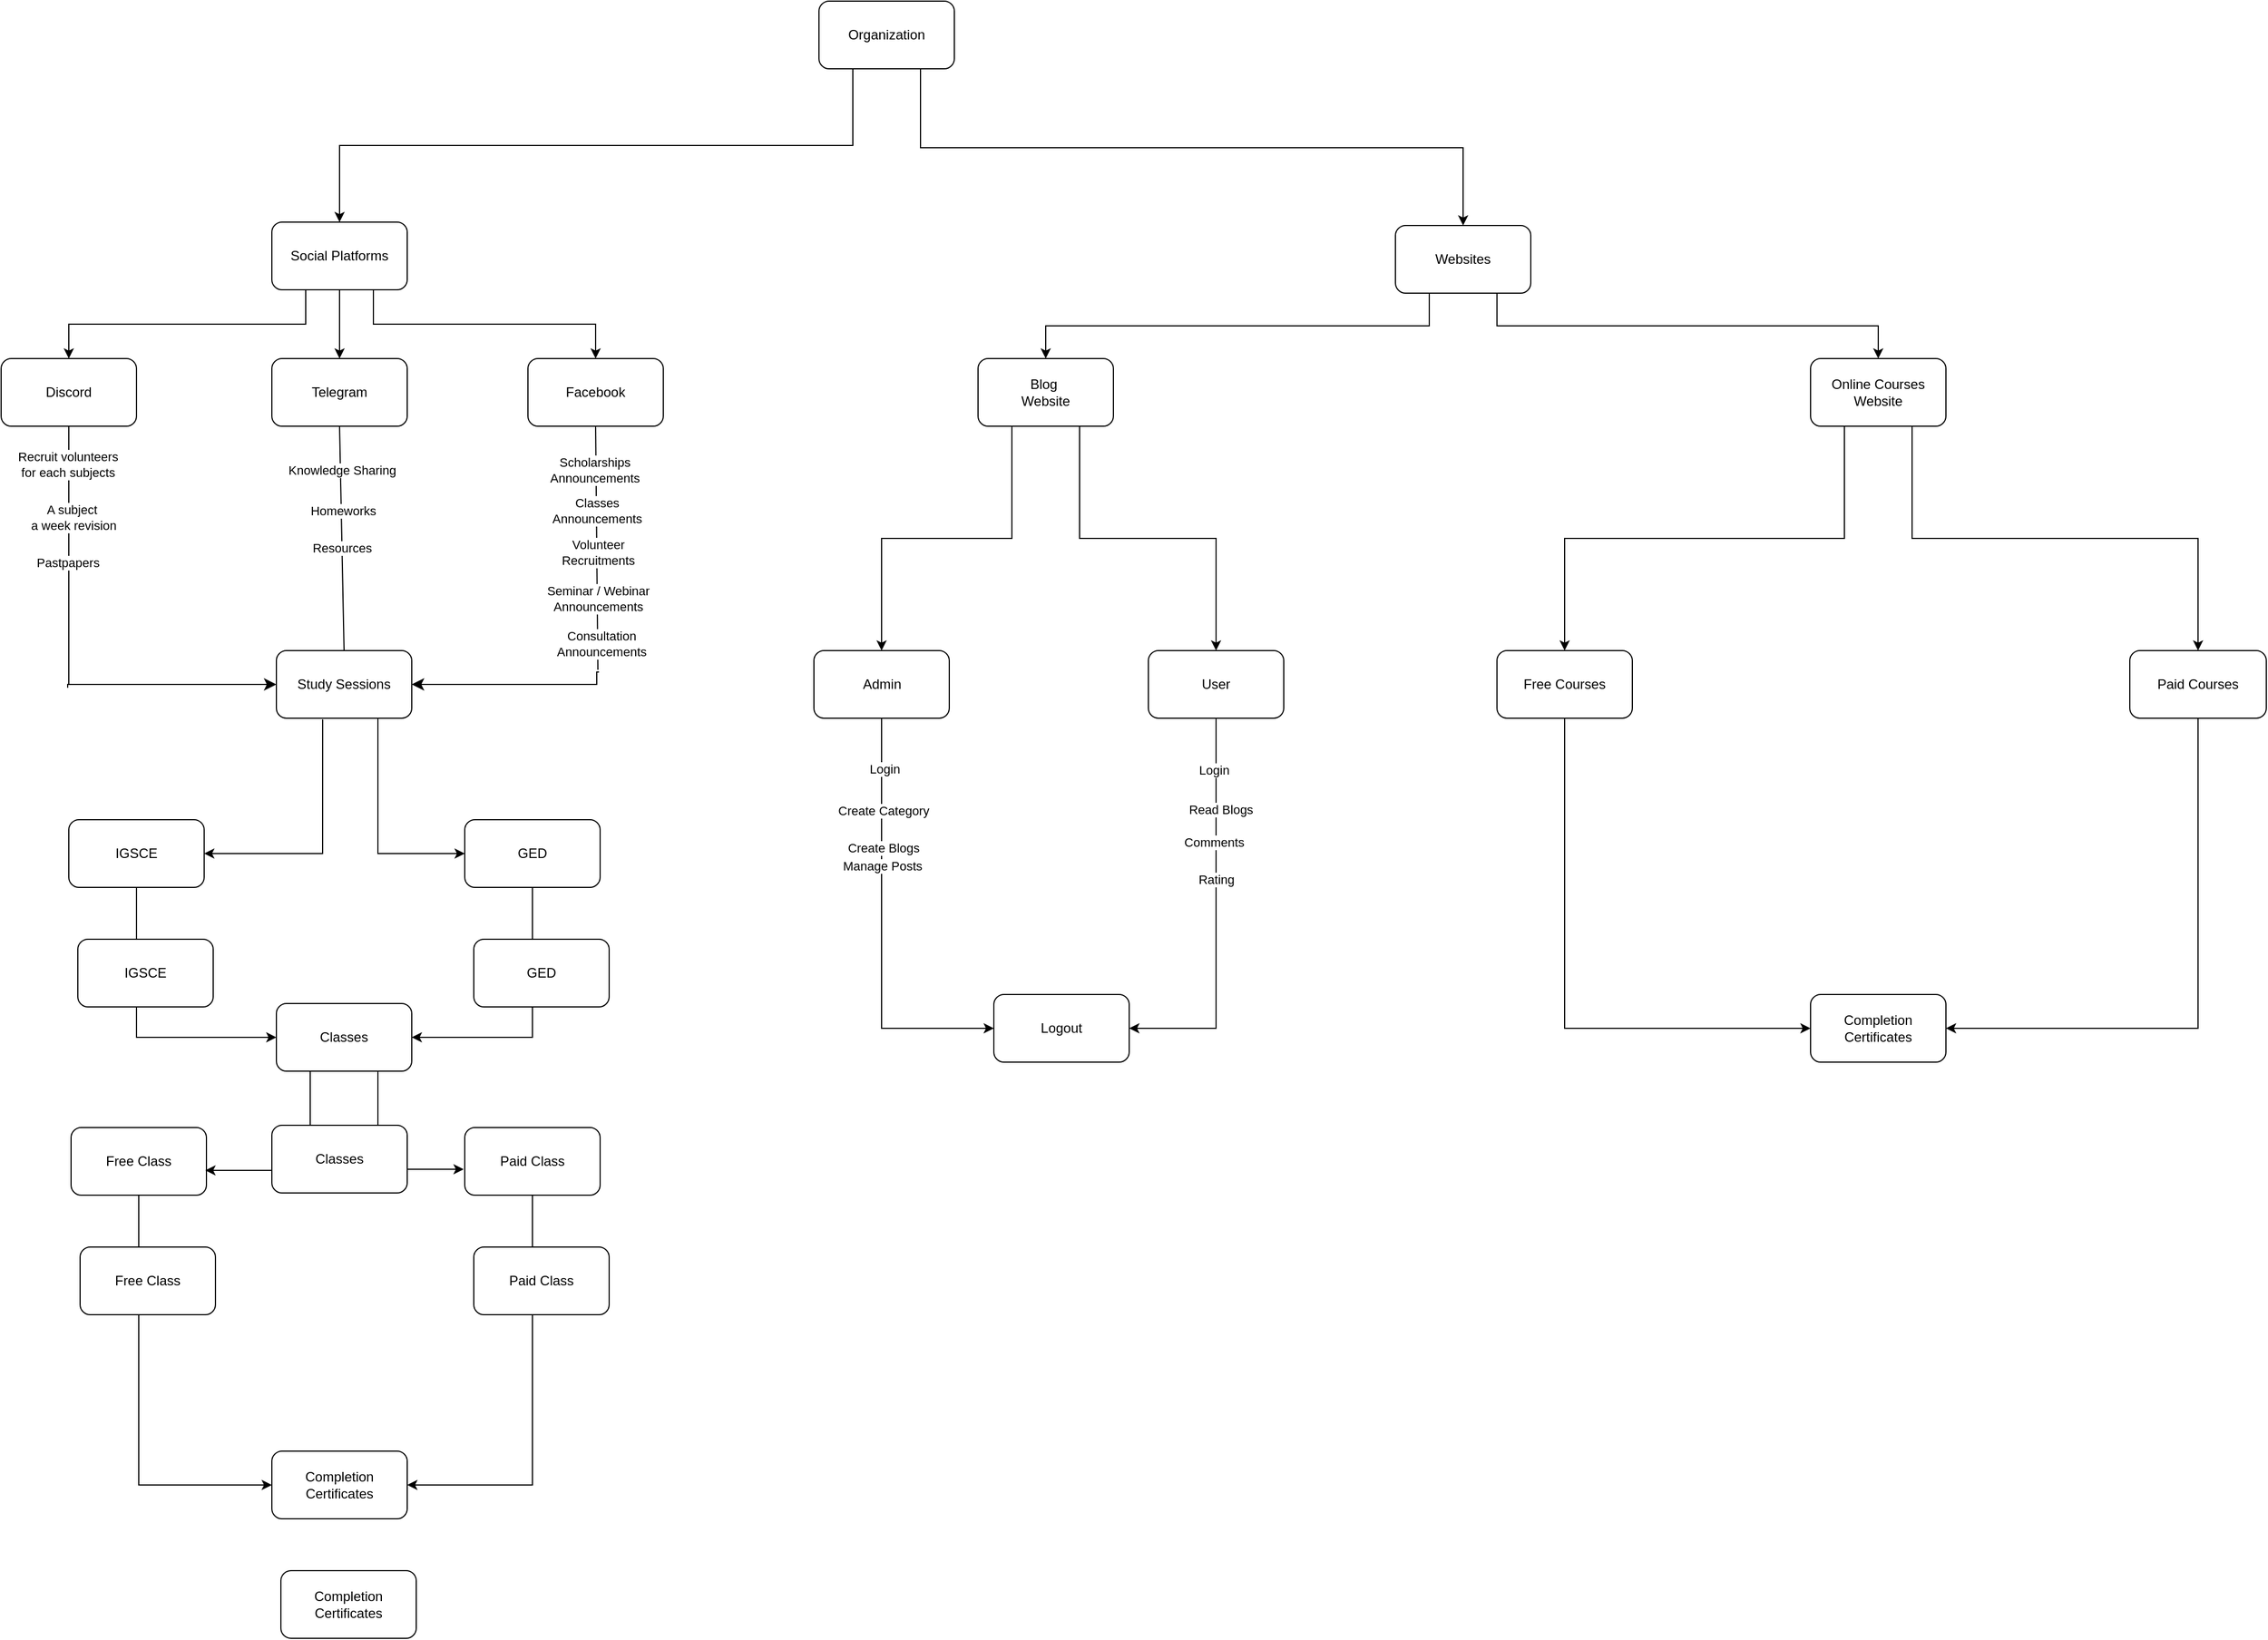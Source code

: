 <mxfile version="24.7.12">
  <diagram name="Page-1" id="pkdmud4y14fCOyvQig-u">
    <mxGraphModel dx="5830" dy="4615" grid="0" gridSize="10" guides="1" tooltips="1" connect="1" arrows="1" fold="1" page="1" pageScale="1" pageWidth="1100" pageHeight="1700" background="none" math="0" shadow="0">
      <root>
        <mxCell id="0" />
        <mxCell id="1" parent="0" />
        <mxCell id="rghZrezslQ6RzZQOYpvJ-68" style="edgeStyle=orthogonalEdgeStyle;rounded=0;orthogonalLoop=1;jettySize=auto;html=1;exitX=0.5;exitY=1;exitDx=0;exitDy=0;" parent="1" source="rghZrezslQ6RzZQOYpvJ-2" target="rghZrezslQ6RzZQOYpvJ-5" edge="1">
          <mxGeometry relative="1" as="geometry" />
        </mxCell>
        <mxCell id="rghZrezslQ6RzZQOYpvJ-69" style="edgeStyle=orthogonalEdgeStyle;rounded=0;orthogonalLoop=1;jettySize=auto;html=1;exitX=0.25;exitY=1;exitDx=0;exitDy=0;" parent="1" source="rghZrezslQ6RzZQOYpvJ-2" target="rghZrezslQ6RzZQOYpvJ-4" edge="1">
          <mxGeometry relative="1" as="geometry" />
        </mxCell>
        <mxCell id="rghZrezslQ6RzZQOYpvJ-70" style="edgeStyle=orthogonalEdgeStyle;rounded=0;orthogonalLoop=1;jettySize=auto;html=1;exitX=0.75;exitY=1;exitDx=0;exitDy=0;" parent="1" source="rghZrezslQ6RzZQOYpvJ-2" target="rghZrezslQ6RzZQOYpvJ-31" edge="1">
          <mxGeometry relative="1" as="geometry" />
        </mxCell>
        <mxCell id="rghZrezslQ6RzZQOYpvJ-2" value="Social Platforms" style="rounded=1;whiteSpace=wrap;html=1;" parent="1" vertex="1">
          <mxGeometry x="256" y="106" width="120" height="60" as="geometry" />
        </mxCell>
        <mxCell id="rghZrezslQ6RzZQOYpvJ-74" style="edgeStyle=orthogonalEdgeStyle;rounded=0;orthogonalLoop=1;jettySize=auto;html=1;exitX=0.25;exitY=1;exitDx=0;exitDy=0;entryX=0.5;entryY=0;entryDx=0;entryDy=0;" parent="1" source="rghZrezslQ6RzZQOYpvJ-3" target="rghZrezslQ6RzZQOYpvJ-2" edge="1">
          <mxGeometry relative="1" as="geometry" />
        </mxCell>
        <mxCell id="rghZrezslQ6RzZQOYpvJ-77" style="edgeStyle=orthogonalEdgeStyle;rounded=0;orthogonalLoop=1;jettySize=auto;html=1;exitX=0.75;exitY=1;exitDx=0;exitDy=0;entryX=0.5;entryY=0;entryDx=0;entryDy=0;" parent="1" source="rghZrezslQ6RzZQOYpvJ-3" target="rghZrezslQ6RzZQOYpvJ-93" edge="1">
          <mxGeometry relative="1" as="geometry">
            <Array as="points">
              <mxPoint x="831" y="40" />
              <mxPoint x="1312" y="40" />
            </Array>
          </mxGeometry>
        </mxCell>
        <mxCell id="rghZrezslQ6RzZQOYpvJ-3" value="&lt;div&gt;Organization&lt;/div&gt;" style="rounded=1;whiteSpace=wrap;html=1;" parent="1" vertex="1">
          <mxGeometry x="741" y="-90" width="120" height="60" as="geometry" />
        </mxCell>
        <mxCell id="rghZrezslQ6RzZQOYpvJ-4" value="Discord" style="rounded=1;whiteSpace=wrap;html=1;" parent="1" vertex="1">
          <mxGeometry x="16" y="227" width="120" height="60" as="geometry" />
        </mxCell>
        <mxCell id="rghZrezslQ6RzZQOYpvJ-5" value="&lt;div&gt;Telegram&lt;/div&gt;" style="rounded=1;whiteSpace=wrap;html=1;" parent="1" vertex="1">
          <mxGeometry x="256" y="227" width="120" height="60" as="geometry" />
        </mxCell>
        <mxCell id="rghZrezslQ6RzZQOYpvJ-64" style="edgeStyle=orthogonalEdgeStyle;rounded=0;orthogonalLoop=1;jettySize=auto;html=1;exitX=0.342;exitY=1.017;exitDx=0;exitDy=0;entryX=1;entryY=0.5;entryDx=0;entryDy=0;exitPerimeter=0;" parent="1" source="rghZrezslQ6RzZQOYpvJ-17" target="rghZrezslQ6RzZQOYpvJ-24" edge="1">
          <mxGeometry relative="1" as="geometry" />
        </mxCell>
        <mxCell id="rghZrezslQ6RzZQOYpvJ-65" style="edgeStyle=orthogonalEdgeStyle;rounded=0;orthogonalLoop=1;jettySize=auto;html=1;exitX=0.75;exitY=1;exitDx=0;exitDy=0;entryX=0;entryY=0.5;entryDx=0;entryDy=0;" parent="1" source="rghZrezslQ6RzZQOYpvJ-17" target="rghZrezslQ6RzZQOYpvJ-23" edge="1">
          <mxGeometry relative="1" as="geometry" />
        </mxCell>
        <mxCell id="rghZrezslQ6RzZQOYpvJ-17" value="Study Sessions" style="rounded=1;whiteSpace=wrap;html=1;" parent="1" vertex="1">
          <mxGeometry x="260" y="486" width="120" height="60" as="geometry" />
        </mxCell>
        <mxCell id="rghZrezslQ6RzZQOYpvJ-18" value="" style="endArrow=none;html=1;rounded=0;exitX=0.5;exitY=1;exitDx=0;exitDy=0;entryX=0.5;entryY=0;entryDx=0;entryDy=0;" parent="1" source="rghZrezslQ6RzZQOYpvJ-5" target="rghZrezslQ6RzZQOYpvJ-17" edge="1">
          <mxGeometry width="50" height="50" relative="1" as="geometry">
            <mxPoint x="405" y="316" as="sourcePoint" />
            <mxPoint x="318" y="509" as="targetPoint" />
          </mxGeometry>
        </mxCell>
        <mxCell id="rghZrezslQ6RzZQOYpvJ-37" value="&lt;div&gt;Knowledge Sharing&lt;/div&gt;" style="edgeLabel;html=1;align=center;verticalAlign=middle;resizable=0;points=[];" parent="rghZrezslQ6RzZQOYpvJ-18" vertex="1" connectable="0">
          <mxGeometry x="-0.608" y="1" relative="1" as="geometry">
            <mxPoint as="offset" />
          </mxGeometry>
        </mxCell>
        <mxCell id="rghZrezslQ6RzZQOYpvJ-39" value="&lt;div&gt;Homeworks&lt;/div&gt;" style="edgeLabel;html=1;align=center;verticalAlign=middle;resizable=0;points=[];" parent="rghZrezslQ6RzZQOYpvJ-18" vertex="1" connectable="0">
          <mxGeometry x="-0.246" y="1" relative="1" as="geometry">
            <mxPoint as="offset" />
          </mxGeometry>
        </mxCell>
        <mxCell id="rghZrezslQ6RzZQOYpvJ-41" value="Resources" style="edgeLabel;html=1;align=center;verticalAlign=middle;resizable=0;points=[];" parent="rghZrezslQ6RzZQOYpvJ-18" vertex="1" connectable="0">
          <mxGeometry x="0.085" y="-2" relative="1" as="geometry">
            <mxPoint x="2" as="offset" />
          </mxGeometry>
        </mxCell>
        <mxCell id="rghZrezslQ6RzZQOYpvJ-20" value="" style="endArrow=none;html=1;rounded=0;exitX=0.5;exitY=1;exitDx=0;exitDy=0;" parent="1" source="rghZrezslQ6RzZQOYpvJ-4" edge="1">
          <mxGeometry width="50" height="50" relative="1" as="geometry">
            <mxPoint x="405" y="316" as="sourcePoint" />
            <mxPoint x="76" y="516" as="targetPoint" />
          </mxGeometry>
        </mxCell>
        <mxCell id="rghZrezslQ6RzZQOYpvJ-38" value="&lt;div&gt;A subject&amp;nbsp;&lt;/div&gt;&lt;div&gt;a week revision&lt;/div&gt;" style="edgeLabel;html=1;align=center;verticalAlign=middle;resizable=0;points=[];" parent="rghZrezslQ6RzZQOYpvJ-20" vertex="1" connectable="0">
          <mxGeometry x="-0.642" y="3" relative="1" as="geometry">
            <mxPoint x="1" y="40" as="offset" />
          </mxGeometry>
        </mxCell>
        <mxCell id="rghZrezslQ6RzZQOYpvJ-42" value="&lt;div&gt;Recruit volunteers &lt;br&gt;&lt;/div&gt;&lt;div&gt;for each subjects&lt;br&gt;&lt;/div&gt;" style="edgeLabel;html=1;align=center;verticalAlign=middle;resizable=0;points=[];" parent="rghZrezslQ6RzZQOYpvJ-20" vertex="1" connectable="0">
          <mxGeometry x="-0.214" y="-2" relative="1" as="geometry">
            <mxPoint x="1" y="-56" as="offset" />
          </mxGeometry>
        </mxCell>
        <mxCell id="rghZrezslQ6RzZQOYpvJ-43" value="Pastpapers" style="edgeLabel;html=1;align=center;verticalAlign=middle;resizable=0;points=[];" parent="rghZrezslQ6RzZQOYpvJ-20" vertex="1" connectable="0">
          <mxGeometry x="0.057" y="-1" relative="1" as="geometry">
            <mxPoint as="offset" />
          </mxGeometry>
        </mxCell>
        <mxCell id="rghZrezslQ6RzZQOYpvJ-67" style="edgeStyle=orthogonalEdgeStyle;rounded=0;orthogonalLoop=1;jettySize=auto;html=1;exitX=0.5;exitY=1;exitDx=0;exitDy=0;entryX=1;entryY=0.5;entryDx=0;entryDy=0;" parent="1" source="rghZrezslQ6RzZQOYpvJ-23" target="rghZrezslQ6RzZQOYpvJ-50" edge="1">
          <mxGeometry relative="1" as="geometry" />
        </mxCell>
        <mxCell id="rghZrezslQ6RzZQOYpvJ-23" value="GED" style="rounded=1;whiteSpace=wrap;html=1;" parent="1" vertex="1">
          <mxGeometry x="427" y="636" width="120" height="60" as="geometry" />
        </mxCell>
        <mxCell id="rghZrezslQ6RzZQOYpvJ-66" style="edgeStyle=orthogonalEdgeStyle;rounded=0;orthogonalLoop=1;jettySize=auto;html=1;exitX=0.5;exitY=1;exitDx=0;exitDy=0;entryX=0;entryY=0.5;entryDx=0;entryDy=0;" parent="1" source="rghZrezslQ6RzZQOYpvJ-24" target="rghZrezslQ6RzZQOYpvJ-50" edge="1">
          <mxGeometry relative="1" as="geometry" />
        </mxCell>
        <mxCell id="rghZrezslQ6RzZQOYpvJ-24" value="IGSCE" style="rounded=1;whiteSpace=wrap;html=1;" parent="1" vertex="1">
          <mxGeometry x="76" y="636" width="120" height="60" as="geometry" />
        </mxCell>
        <mxCell id="rghZrezslQ6RzZQOYpvJ-31" value="&lt;div&gt;Facebook&lt;/div&gt;" style="rounded=1;whiteSpace=wrap;html=1;" parent="1" vertex="1">
          <mxGeometry x="483" y="227" width="120" height="60" as="geometry" />
        </mxCell>
        <mxCell id="rghZrezslQ6RzZQOYpvJ-34" value="" style="endArrow=none;html=1;rounded=0;entryX=0.5;entryY=1;entryDx=0;entryDy=0;" parent="1" target="rghZrezslQ6RzZQOYpvJ-31" edge="1">
          <mxGeometry width="50" height="50" relative="1" as="geometry">
            <mxPoint x="545" y="503" as="sourcePoint" />
            <mxPoint x="455" y="386" as="targetPoint" />
          </mxGeometry>
        </mxCell>
        <mxCell id="rghZrezslQ6RzZQOYpvJ-36" value="&lt;div&gt;Scholarships&lt;/div&gt;&lt;div&gt;Announcements&lt;br&gt;&lt;/div&gt;" style="edgeLabel;html=1;align=center;verticalAlign=middle;resizable=0;points=[];" parent="rghZrezslQ6RzZQOYpvJ-34" vertex="1" connectable="0">
          <mxGeometry x="0.641" y="2" relative="1" as="geometry">
            <mxPoint as="offset" />
          </mxGeometry>
        </mxCell>
        <mxCell id="rghZrezslQ6RzZQOYpvJ-49" value="&lt;div&gt;Classes&lt;/div&gt;&lt;div&gt;Announcements&lt;/div&gt;" style="edgeLabel;html=1;align=center;verticalAlign=middle;resizable=0;points=[];" parent="rghZrezslQ6RzZQOYpvJ-34" vertex="1" connectable="0">
          <mxGeometry x="0.148" y="3" relative="1" as="geometry">
            <mxPoint x="3" y="-17" as="offset" />
          </mxGeometry>
        </mxCell>
        <mxCell id="rghZrezslQ6RzZQOYpvJ-106" value="&lt;div&gt;Volunteer&lt;/div&gt;&lt;div&gt;Recruitments&lt;br&gt;&lt;/div&gt;" style="edgeLabel;html=1;align=center;verticalAlign=middle;resizable=0;points=[];" parent="rghZrezslQ6RzZQOYpvJ-34" vertex="1" connectable="0">
          <mxGeometry x="-0.259" y="-1" relative="1" as="geometry">
            <mxPoint x="-1" y="-24" as="offset" />
          </mxGeometry>
        </mxCell>
        <mxCell id="rghZrezslQ6RzZQOYpvJ-113" value="&lt;div&gt;Seminar / Webinar&lt;/div&gt;&lt;div&gt;Announcements&lt;br&gt;&lt;/div&gt;" style="edgeLabel;html=1;align=center;verticalAlign=middle;resizable=0;points=[];" parent="rghZrezslQ6RzZQOYpvJ-34" vertex="1" connectable="0">
          <mxGeometry x="-0.579" y="1" relative="1" as="geometry">
            <mxPoint x="1" y="-18" as="offset" />
          </mxGeometry>
        </mxCell>
        <mxCell id="rghZrezslQ6RzZQOYpvJ-121" value="&lt;div&gt;Consultation&lt;/div&gt;&lt;div&gt;Announcements&lt;br&gt;&lt;/div&gt;" style="edgeLabel;html=1;align=center;verticalAlign=middle;resizable=0;points=[];" parent="rghZrezslQ6RzZQOYpvJ-34" vertex="1" connectable="0">
          <mxGeometry x="-0.784" y="-3" relative="1" as="geometry">
            <mxPoint as="offset" />
          </mxGeometry>
        </mxCell>
        <mxCell id="rghZrezslQ6RzZQOYpvJ-50" value="Classes" style="rounded=1;whiteSpace=wrap;html=1;" parent="1" vertex="1">
          <mxGeometry x="260" y="799" width="120" height="60" as="geometry" />
        </mxCell>
        <mxCell id="rghZrezslQ6RzZQOYpvJ-108" style="edgeStyle=orthogonalEdgeStyle;rounded=0;orthogonalLoop=1;jettySize=auto;html=1;exitX=0.5;exitY=1;exitDx=0;exitDy=0;entryX=0;entryY=0.5;entryDx=0;entryDy=0;" parent="1" source="rghZrezslQ6RzZQOYpvJ-53" target="rghZrezslQ6RzZQOYpvJ-107" edge="1">
          <mxGeometry relative="1" as="geometry" />
        </mxCell>
        <mxCell id="rghZrezslQ6RzZQOYpvJ-53" value="Free Class" style="rounded=1;whiteSpace=wrap;html=1;" parent="1" vertex="1">
          <mxGeometry x="78" y="909" width="120" height="60" as="geometry" />
        </mxCell>
        <mxCell id="rghZrezslQ6RzZQOYpvJ-109" style="edgeStyle=orthogonalEdgeStyle;rounded=0;orthogonalLoop=1;jettySize=auto;html=1;exitX=0.5;exitY=1;exitDx=0;exitDy=0;entryX=1;entryY=0.5;entryDx=0;entryDy=0;" parent="1" source="rghZrezslQ6RzZQOYpvJ-57" target="rghZrezslQ6RzZQOYpvJ-107" edge="1">
          <mxGeometry relative="1" as="geometry" />
        </mxCell>
        <mxCell id="rghZrezslQ6RzZQOYpvJ-57" value="Paid Class" style="rounded=1;whiteSpace=wrap;html=1;" parent="1" vertex="1">
          <mxGeometry x="427" y="909" width="120" height="60" as="geometry" />
        </mxCell>
        <mxCell id="rghZrezslQ6RzZQOYpvJ-62" style="edgeStyle=orthogonalEdgeStyle;rounded=0;orthogonalLoop=1;jettySize=auto;html=1;exitX=0.25;exitY=1;exitDx=0;exitDy=0;entryX=0.992;entryY=0.633;entryDx=0;entryDy=0;entryPerimeter=0;" parent="1" source="rghZrezslQ6RzZQOYpvJ-50" target="rghZrezslQ6RzZQOYpvJ-53" edge="1">
          <mxGeometry relative="1" as="geometry" />
        </mxCell>
        <mxCell id="rghZrezslQ6RzZQOYpvJ-63" style="edgeStyle=orthogonalEdgeStyle;rounded=0;orthogonalLoop=1;jettySize=auto;html=1;exitX=0.75;exitY=1;exitDx=0;exitDy=0;entryX=-0.008;entryY=0.617;entryDx=0;entryDy=0;entryPerimeter=0;" parent="1" source="rghZrezslQ6RzZQOYpvJ-50" target="rghZrezslQ6RzZQOYpvJ-57" edge="1">
          <mxGeometry relative="1" as="geometry" />
        </mxCell>
        <mxCell id="rghZrezslQ6RzZQOYpvJ-72" value="" style="edgeStyle=segmentEdgeStyle;endArrow=classic;html=1;curved=0;rounded=0;endSize=8;startSize=8;sourcePerimeterSpacing=0;targetPerimeterSpacing=0;entryX=0;entryY=0.5;entryDx=0;entryDy=0;" parent="1" target="rghZrezslQ6RzZQOYpvJ-17" edge="1">
          <mxGeometry width="100" relative="1" as="geometry">
            <mxPoint x="75" y="519" as="sourcePoint" />
            <mxPoint x="127" y="541" as="targetPoint" />
            <Array as="points">
              <mxPoint x="75" y="516" />
            </Array>
          </mxGeometry>
        </mxCell>
        <mxCell id="rghZrezslQ6RzZQOYpvJ-73" value="" style="edgeStyle=segmentEdgeStyle;endArrow=classic;html=1;curved=0;rounded=0;endSize=8;startSize=8;sourcePerimeterSpacing=0;targetPerimeterSpacing=0;entryX=1;entryY=0.5;entryDx=0;entryDy=0;" parent="1" target="rghZrezslQ6RzZQOYpvJ-17" edge="1">
          <mxGeometry width="100" relative="1" as="geometry">
            <mxPoint x="546" y="505" as="sourcePoint" />
            <mxPoint x="575" y="524" as="targetPoint" />
            <Array as="points">
              <mxPoint x="544" y="516" />
            </Array>
          </mxGeometry>
        </mxCell>
        <mxCell id="rghZrezslQ6RzZQOYpvJ-80" style="edgeStyle=orthogonalEdgeStyle;rounded=0;orthogonalLoop=1;jettySize=auto;html=1;exitX=0.25;exitY=1;exitDx=0;exitDy=0;entryX=0.5;entryY=0;entryDx=0;entryDy=0;" parent="1" source="rghZrezslQ6RzZQOYpvJ-75" target="rghZrezslQ6RzZQOYpvJ-78" edge="1">
          <mxGeometry relative="1" as="geometry" />
        </mxCell>
        <mxCell id="rghZrezslQ6RzZQOYpvJ-81" style="edgeStyle=orthogonalEdgeStyle;rounded=0;orthogonalLoop=1;jettySize=auto;html=1;exitX=0.75;exitY=1;exitDx=0;exitDy=0;entryX=0.5;entryY=0;entryDx=0;entryDy=0;" parent="1" source="rghZrezslQ6RzZQOYpvJ-75" target="rghZrezslQ6RzZQOYpvJ-79" edge="1">
          <mxGeometry relative="1" as="geometry" />
        </mxCell>
        <mxCell id="rghZrezslQ6RzZQOYpvJ-75" value="&lt;div&gt;Blog&amp;nbsp;&lt;/div&gt;&lt;div&gt;Website&lt;/div&gt;" style="rounded=1;whiteSpace=wrap;html=1;" parent="1" vertex="1">
          <mxGeometry x="882" y="227" width="120" height="60" as="geometry" />
        </mxCell>
        <mxCell id="rghZrezslQ6RzZQOYpvJ-86" value="" style="edgeStyle=orthogonalEdgeStyle;rounded=0;orthogonalLoop=1;jettySize=auto;html=1;exitX=0.5;exitY=1;exitDx=0;exitDy=0;entryX=0;entryY=0.5;entryDx=0;entryDy=0;" parent="1" source="rghZrezslQ6RzZQOYpvJ-78" target="rghZrezslQ6RzZQOYpvJ-82" edge="1">
          <mxGeometry relative="1" as="geometry" />
        </mxCell>
        <mxCell id="rghZrezslQ6RzZQOYpvJ-88" value="Login" style="edgeLabel;html=1;align=center;verticalAlign=middle;resizable=0;points=[];" parent="rghZrezslQ6RzZQOYpvJ-86" vertex="1" connectable="0">
          <mxGeometry x="-0.761" y="2" relative="1" as="geometry">
            <mxPoint as="offset" />
          </mxGeometry>
        </mxCell>
        <mxCell id="rghZrezslQ6RzZQOYpvJ-91" value="&lt;div&gt;Create Blogs&lt;/div&gt;" style="edgeLabel;html=1;align=center;verticalAlign=middle;resizable=0;points=[];" parent="rghZrezslQ6RzZQOYpvJ-86" vertex="1" connectable="0">
          <mxGeometry x="-0.607" relative="1" as="geometry">
            <mxPoint x="1" y="41" as="offset" />
          </mxGeometry>
        </mxCell>
        <mxCell id="rghZrezslQ6RzZQOYpvJ-92" value="Create Category" style="edgeLabel;html=1;align=center;verticalAlign=middle;resizable=0;points=[];" parent="rghZrezslQ6RzZQOYpvJ-86" vertex="1" connectable="0">
          <mxGeometry x="-0.564" y="1" relative="1" as="geometry">
            <mxPoint as="offset" />
          </mxGeometry>
        </mxCell>
        <mxCell id="rghZrezslQ6RzZQOYpvJ-103" value="Manage Posts" style="edgeLabel;html=1;align=center;verticalAlign=middle;resizable=0;points=[];" parent="rghZrezslQ6RzZQOYpvJ-86" vertex="1" connectable="0">
          <mxGeometry x="-0.302" relative="1" as="geometry">
            <mxPoint as="offset" />
          </mxGeometry>
        </mxCell>
        <mxCell id="rghZrezslQ6RzZQOYpvJ-78" value="Admin" style="rounded=1;whiteSpace=wrap;html=1;" parent="1" vertex="1">
          <mxGeometry x="736.5" y="486" width="120" height="60" as="geometry" />
        </mxCell>
        <mxCell id="rghZrezslQ6RzZQOYpvJ-87" style="edgeStyle=orthogonalEdgeStyle;rounded=0;orthogonalLoop=1;jettySize=auto;html=1;exitX=0.5;exitY=1;exitDx=0;exitDy=0;entryX=1;entryY=0.5;entryDx=0;entryDy=0;" parent="1" source="rghZrezslQ6RzZQOYpvJ-79" target="rghZrezslQ6RzZQOYpvJ-82" edge="1">
          <mxGeometry relative="1" as="geometry" />
        </mxCell>
        <mxCell id="rghZrezslQ6RzZQOYpvJ-89" value="Login" style="edgeLabel;html=1;align=center;verticalAlign=middle;resizable=0;points=[];" parent="rghZrezslQ6RzZQOYpvJ-87" vertex="1" connectable="0">
          <mxGeometry x="-0.813" y="-2" relative="1" as="geometry">
            <mxPoint y="13" as="offset" />
          </mxGeometry>
        </mxCell>
        <mxCell id="rghZrezslQ6RzZQOYpvJ-90" value="Read Blogs" style="edgeLabel;html=1;align=center;verticalAlign=middle;resizable=0;points=[];" parent="rghZrezslQ6RzZQOYpvJ-87" vertex="1" connectable="0">
          <mxGeometry x="-0.637" relative="1" as="geometry">
            <mxPoint x="4" y="17" as="offset" />
          </mxGeometry>
        </mxCell>
        <mxCell id="rghZrezslQ6RzZQOYpvJ-104" value="Comments" style="edgeLabel;html=1;align=center;verticalAlign=middle;resizable=0;points=[];" parent="rghZrezslQ6RzZQOYpvJ-87" vertex="1" connectable="0">
          <mxGeometry x="-0.375" y="-2" relative="1" as="geometry">
            <mxPoint as="offset" />
          </mxGeometry>
        </mxCell>
        <mxCell id="rghZrezslQ6RzZQOYpvJ-105" value="Rating" style="edgeLabel;html=1;align=center;verticalAlign=middle;resizable=0;points=[];" parent="rghZrezslQ6RzZQOYpvJ-87" vertex="1" connectable="0">
          <mxGeometry x="-0.189" relative="1" as="geometry">
            <mxPoint as="offset" />
          </mxGeometry>
        </mxCell>
        <mxCell id="rghZrezslQ6RzZQOYpvJ-79" value="User" style="rounded=1;whiteSpace=wrap;html=1;" parent="1" vertex="1">
          <mxGeometry x="1033" y="486" width="120" height="60" as="geometry" />
        </mxCell>
        <mxCell id="rghZrezslQ6RzZQOYpvJ-82" value="Logout" style="rounded=1;whiteSpace=wrap;html=1;" parent="1" vertex="1">
          <mxGeometry x="896" y="791" width="120" height="60" as="geometry" />
        </mxCell>
        <mxCell id="rghZrezslQ6RzZQOYpvJ-96" style="edgeStyle=orthogonalEdgeStyle;rounded=0;orthogonalLoop=1;jettySize=auto;html=1;exitX=0.25;exitY=1;exitDx=0;exitDy=0;entryX=0.5;entryY=0;entryDx=0;entryDy=0;" parent="1" source="rghZrezslQ6RzZQOYpvJ-93" target="rghZrezslQ6RzZQOYpvJ-75" edge="1">
          <mxGeometry relative="1" as="geometry" />
        </mxCell>
        <mxCell id="rghZrezslQ6RzZQOYpvJ-98" style="edgeStyle=orthogonalEdgeStyle;rounded=0;orthogonalLoop=1;jettySize=auto;html=1;exitX=0.75;exitY=1;exitDx=0;exitDy=0;" parent="1" source="rghZrezslQ6RzZQOYpvJ-93" target="rghZrezslQ6RzZQOYpvJ-97" edge="1">
          <mxGeometry relative="1" as="geometry" />
        </mxCell>
        <mxCell id="rghZrezslQ6RzZQOYpvJ-93" value="Websites" style="rounded=1;whiteSpace=wrap;html=1;" parent="1" vertex="1">
          <mxGeometry x="1252" y="109" width="120" height="60" as="geometry" />
        </mxCell>
        <mxCell id="rghZrezslQ6RzZQOYpvJ-101" style="edgeStyle=orthogonalEdgeStyle;rounded=0;orthogonalLoop=1;jettySize=auto;html=1;exitX=0.25;exitY=1;exitDx=0;exitDy=0;entryX=0.5;entryY=0;entryDx=0;entryDy=0;" parent="1" source="rghZrezslQ6RzZQOYpvJ-97" target="rghZrezslQ6RzZQOYpvJ-99" edge="1">
          <mxGeometry relative="1" as="geometry" />
        </mxCell>
        <mxCell id="rghZrezslQ6RzZQOYpvJ-102" style="edgeStyle=orthogonalEdgeStyle;rounded=0;orthogonalLoop=1;jettySize=auto;html=1;exitX=0.75;exitY=1;exitDx=0;exitDy=0;" parent="1" source="rghZrezslQ6RzZQOYpvJ-97" target="rghZrezslQ6RzZQOYpvJ-100" edge="1">
          <mxGeometry relative="1" as="geometry" />
        </mxCell>
        <mxCell id="rghZrezslQ6RzZQOYpvJ-97" value="&lt;div&gt;Online Courses&lt;/div&gt;&lt;div&gt;Website&lt;br&gt;&lt;/div&gt;" style="rounded=1;whiteSpace=wrap;html=1;" parent="1" vertex="1">
          <mxGeometry x="1620" y="227" width="120" height="60" as="geometry" />
        </mxCell>
        <mxCell id="rghZrezslQ6RzZQOYpvJ-111" style="edgeStyle=orthogonalEdgeStyle;rounded=0;orthogonalLoop=1;jettySize=auto;html=1;exitX=0.5;exitY=1;exitDx=0;exitDy=0;entryX=0;entryY=0.5;entryDx=0;entryDy=0;" parent="1" source="rghZrezslQ6RzZQOYpvJ-99" target="rghZrezslQ6RzZQOYpvJ-110" edge="1">
          <mxGeometry relative="1" as="geometry" />
        </mxCell>
        <mxCell id="rghZrezslQ6RzZQOYpvJ-99" value="Free Courses" style="rounded=1;whiteSpace=wrap;html=1;" parent="1" vertex="1">
          <mxGeometry x="1342" y="486" width="120" height="60" as="geometry" />
        </mxCell>
        <mxCell id="rghZrezslQ6RzZQOYpvJ-112" style="edgeStyle=orthogonalEdgeStyle;rounded=0;orthogonalLoop=1;jettySize=auto;html=1;exitX=0.5;exitY=1;exitDx=0;exitDy=0;entryX=1;entryY=0.5;entryDx=0;entryDy=0;" parent="1" source="rghZrezslQ6RzZQOYpvJ-100" target="rghZrezslQ6RzZQOYpvJ-110" edge="1">
          <mxGeometry relative="1" as="geometry" />
        </mxCell>
        <mxCell id="rghZrezslQ6RzZQOYpvJ-100" value="Paid Courses" style="rounded=1;whiteSpace=wrap;html=1;" parent="1" vertex="1">
          <mxGeometry x="1903" y="486" width="121" height="60" as="geometry" />
        </mxCell>
        <mxCell id="rghZrezslQ6RzZQOYpvJ-107" value="&lt;div&gt;Completion &lt;br&gt;&lt;/div&gt;&lt;div&gt;Certificates&lt;br&gt;&lt;/div&gt;" style="rounded=1;whiteSpace=wrap;html=1;" parent="1" vertex="1">
          <mxGeometry x="256" y="1196" width="120" height="60" as="geometry" />
        </mxCell>
        <mxCell id="rghZrezslQ6RzZQOYpvJ-110" value="&lt;div&gt;Completion &lt;br&gt;&lt;/div&gt;&lt;div&gt;Certificates&lt;br&gt;&lt;/div&gt;" style="rounded=1;whiteSpace=wrap;html=1;" parent="1" vertex="1">
          <mxGeometry x="1620" y="791" width="120" height="60" as="geometry" />
        </mxCell>
        <mxCell id="rghZrezslQ6RzZQOYpvJ-115" value="IGSCE" style="rounded=1;whiteSpace=wrap;html=1;" parent="1" vertex="1">
          <mxGeometry x="84" y="742" width="120" height="60" as="geometry" />
        </mxCell>
        <mxCell id="rghZrezslQ6RzZQOYpvJ-116" value="Classes" style="rounded=1;whiteSpace=wrap;html=1;" parent="1" vertex="1">
          <mxGeometry x="256" y="907" width="120" height="60" as="geometry" />
        </mxCell>
        <mxCell id="rghZrezslQ6RzZQOYpvJ-117" value="GED" style="rounded=1;whiteSpace=wrap;html=1;" parent="1" vertex="1">
          <mxGeometry x="435" y="742" width="120" height="60" as="geometry" />
        </mxCell>
        <mxCell id="rghZrezslQ6RzZQOYpvJ-118" value="Paid Class" style="rounded=1;whiteSpace=wrap;html=1;" parent="1" vertex="1">
          <mxGeometry x="435" y="1015" width="120" height="60" as="geometry" />
        </mxCell>
        <mxCell id="rghZrezslQ6RzZQOYpvJ-119" value="Free Class" style="rounded=1;whiteSpace=wrap;html=1;" parent="1" vertex="1">
          <mxGeometry x="86" y="1015" width="120" height="60" as="geometry" />
        </mxCell>
        <mxCell id="rghZrezslQ6RzZQOYpvJ-120" value="&lt;div&gt;Completion &lt;br&gt;&lt;/div&gt;&lt;div&gt;Certificates&lt;br&gt;&lt;/div&gt;" style="rounded=1;whiteSpace=wrap;html=1;" parent="1" vertex="1">
          <mxGeometry x="264" y="1302" width="120" height="60" as="geometry" />
        </mxCell>
      </root>
    </mxGraphModel>
  </diagram>
</mxfile>
